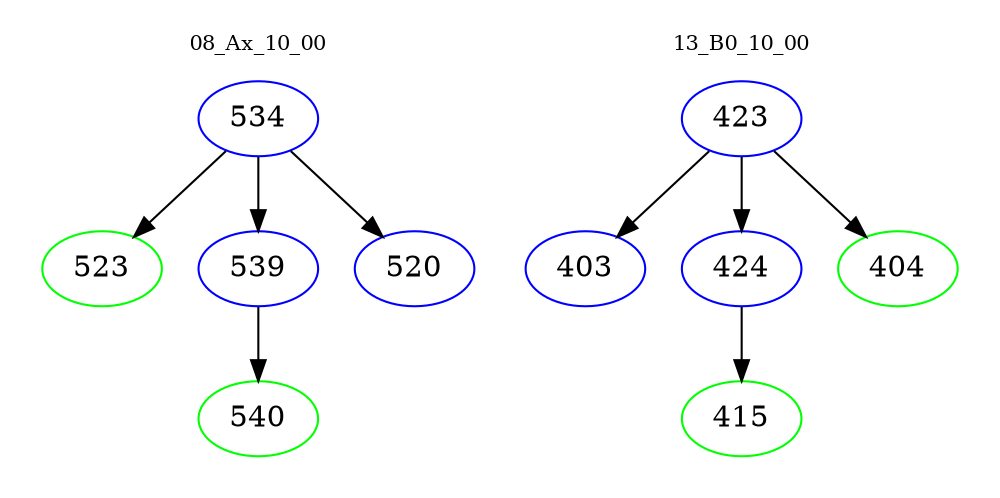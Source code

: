 digraph{
subgraph cluster_0 {
color = white
label = "08_Ax_10_00";
fontsize=10;
T0_534 [label="534", color="blue"]
T0_534 -> T0_523 [color="black"]
T0_523 [label="523", color="green"]
T0_534 -> T0_539 [color="black"]
T0_539 [label="539", color="blue"]
T0_539 -> T0_540 [color="black"]
T0_540 [label="540", color="green"]
T0_534 -> T0_520 [color="black"]
T0_520 [label="520", color="blue"]
}
subgraph cluster_1 {
color = white
label = "13_B0_10_00";
fontsize=10;
T1_423 [label="423", color="blue"]
T1_423 -> T1_403 [color="black"]
T1_403 [label="403", color="blue"]
T1_423 -> T1_424 [color="black"]
T1_424 [label="424", color="blue"]
T1_424 -> T1_415 [color="black"]
T1_415 [label="415", color="green"]
T1_423 -> T1_404 [color="black"]
T1_404 [label="404", color="green"]
}
}

